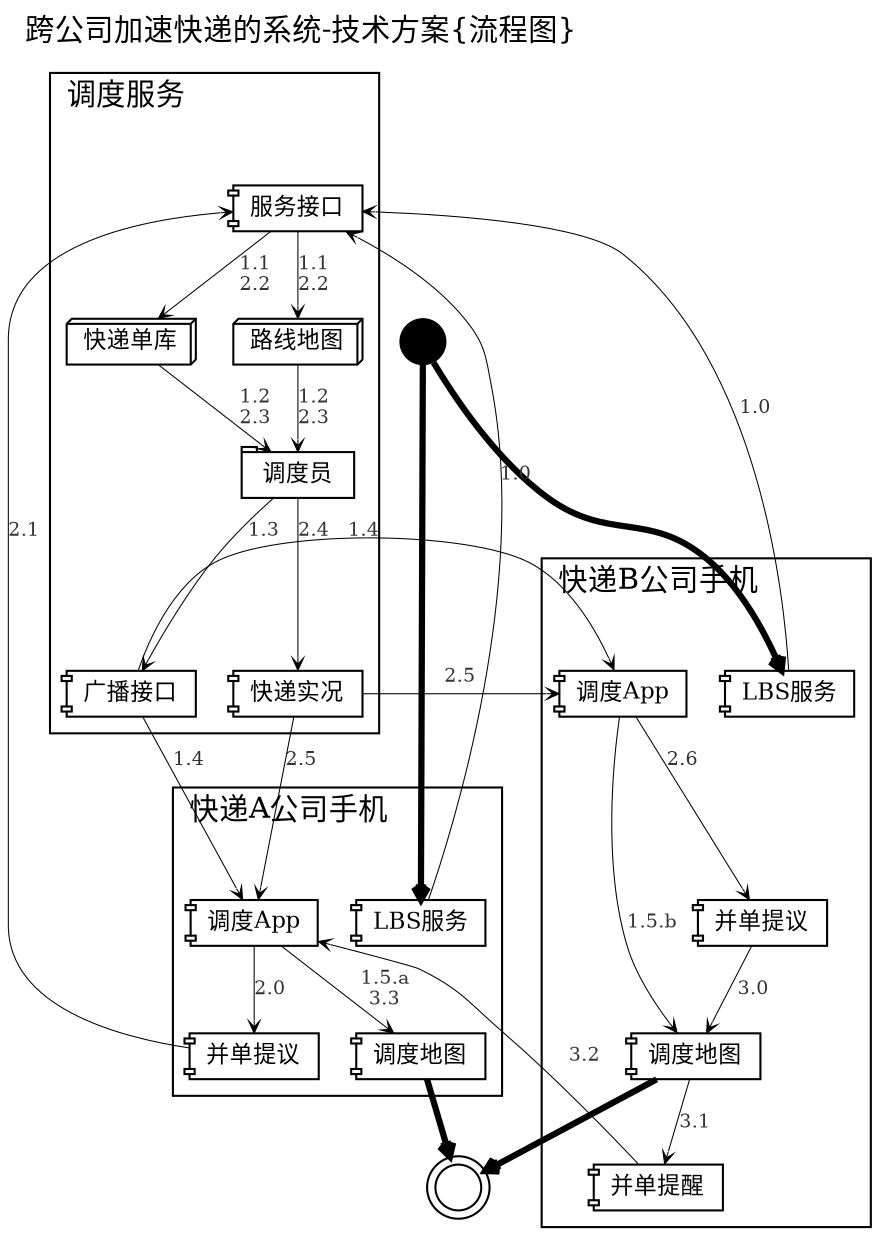     /*生成命令:
$ dot -Tpng lbs_mix_express.dot -o lbs_mix_express.png

 -Tcmapx -o lb-crx-roles.map
    全局设定
    plaintext
{{{#!GraphViz dot
        ,fontname="WenQuanYi Micro Hei"
    */

digraph G4_lbs_mix_express {
    /*全局设定*/
    graph [label="跨公司加速快递的系统-技术方案{流程图}"
        ,fontsize=14.0
        ,labeljust="l",labelloc="t",center=1
        ,ranksep=0.3,center=1,ratio=compress
        ,rankdir=TB
        ];

    node[fontsize=11.0,height=0.3
        ,shape=component 
        ];

    edge [fontsize=9.0,fontcolor="#333333"
        ,arrowsize=0.6,arrowhead=vee,arrowtail=none
        ,style="setlinewidth(0.5)"
        ];
/*
    src [label="源码",shape=ellipse,style="filled,dashed,setlinewidth(5)"
        ,color="#333333",fillcolor=dimgray
        ,URL="http://code.google.com/p/zoomquiet/source/browse/dot/obp/csdndr1-km.dot?repo=tangle"];
    /*图元声明
    start       [label="流程开始/结束",shape=point];
    end         [label="",shape=doublecircle,fillcolor=red];

    box         [label="实体/对象",shape=box];
    ellipse     [label="行动/节点",shape=ellipse];
    egg         [label="用户/人物",shape=egg];
    plaintext   [label="状态/属性",shape=plaintext,fillcolor=whitesmoke];
    diamond     [label="判别",shape=diamond];
    note        [label="注释",shape=note];
    tab         [label="目录/模块",shape=tab];
    db          [label="数据库",shape=box3d];
    component   [label="主机/组件",shape=component];
  ,style="rounded,dotted"];
*/

    start       [label="流程开始",shape=point];
    end         [label="",shape=doublecircle,fillcolor=red];

    /*图例关系
    srvPUB->installer [label="2.0"];
    ,style="dotted"
    ,style="dashed"
    ,style="setlinewidth(2)"
    */
start->{EXPa_LBS EXPb_LBS} [style="setlinewidth(3)"];
{EXPa_MAP EXPb_MAP}->end [style="setlinewidth(3)"];


{EXPa_LBS EXPb_LBS}->SRV_API [label="1.0"];

subgraph cluster_dispatch {
    label = "调度服务";

    SRV_API [label="服务接口"];
    SRV_PUB [label="广播接口"];
    SRV_REPO [label="快递单库", shape=box3d];
    SRV_MAP [label="路线地图", shape=box3d];

    SRV_ECHO [label="调度员", shape=tab];
    SRV_MSG [label="快递实况"];

    SRV_API->{SRV_MAP SRV_REPO} [label="1.1\n2.2"];

    {SRV_MAP SRV_REPO}->SRV_ECHO [label="1.2\n2.3"];

    SRV_ECHO->SRV_PUB [label="1.3"];

    SRV_ECHO->SRV_MSG [label="2.4"];
}

SRV_PUB->{EXPa_APP EXPb_APP} [label="1.4"];
EXPa_merg->SRV_API [label="2.1"];

SRV_MSG->{EXPa_APP EXPb_APP} [label="2.5"];

subgraph cluster_expA {
    label = "快递A公司手机";

    EXPa_APP [label="调度App"];
    EXPa_LBS [label="LBS服务"];
    EXPa_MAP [label="调度地图"];
    EXPa_merg [label="并单提议"];

    EXPa_APP->EXPa_MAP [label="1.5.a\n3.3"];
    EXPa_APP->EXPa_merg [label="2.0"];
}

EXPb_MSG->EXPa_APP [label="3.2"];

subgraph cluster_expB {
    label = "快递B公司手机";

    EXPb_APP [label="调度App"];
    EXPb_LBS [label="LBS服务"];
    EXPb_MAP [label="调度地图"];
    EXPb_merg [label="并单提议"];
    EXPb_MSG [label="并单提醒"];

    EXPb_APP->EXPb_MAP [label="1.5.b"];

    EXPb_APP->EXPb_merg [label="2.6"];

    EXPb_merg->EXPb_MAP [label="3.0"];

    EXPb_MAP->EXPb_MSG [label="3.1"];
}


/*
    { rank=same; PUB    srvA srvB srvN; }
    { rank=same; DL     installer; }
    { rank=same; CHK    chker; }
    { rank=same; DONE   bkStore; }
*/
    edge [style=invis];
        start->SRV_ECHO;
}

